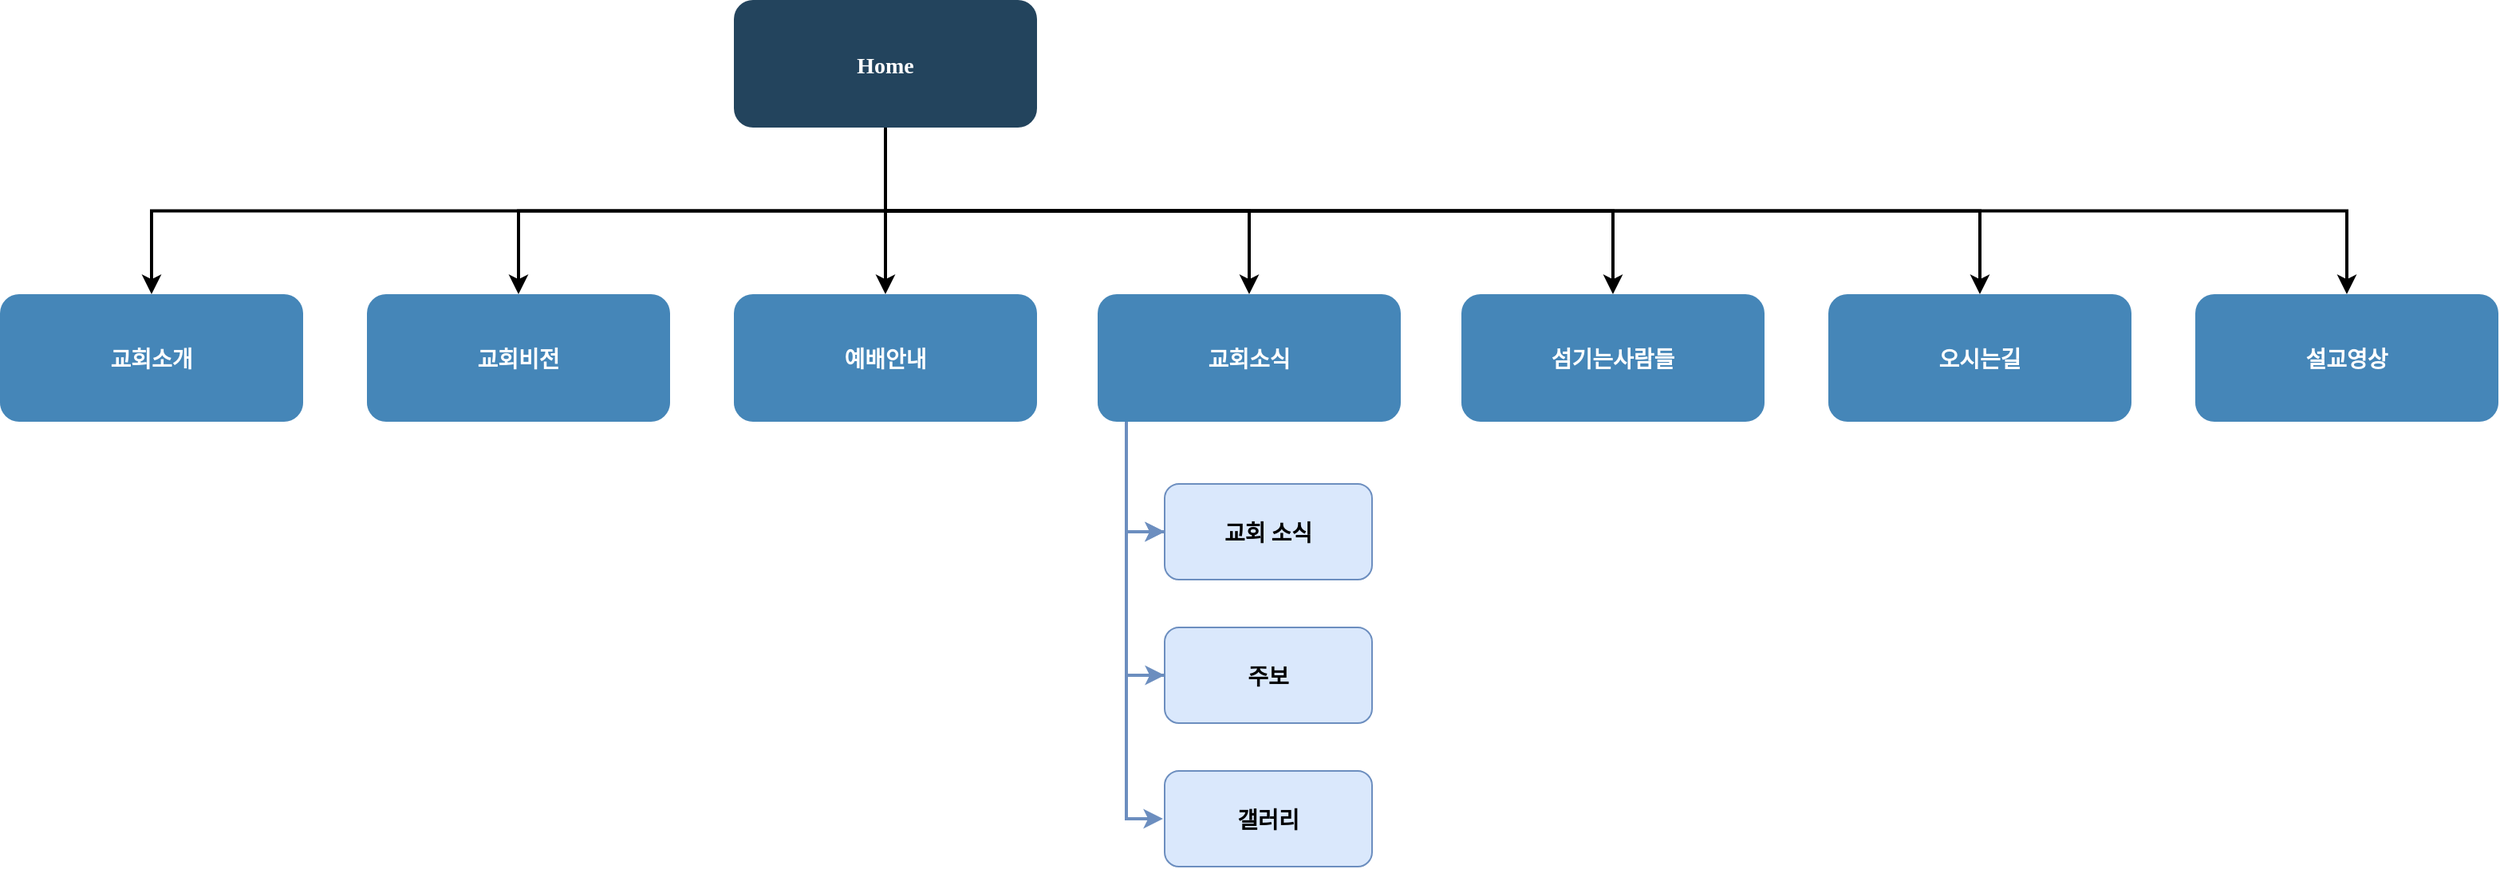 <mxfile version="21.2.1" type="device">
  <diagram name="Page-1" id="2c0d36ab-eaac-3732-788b-9136903baeff">
    <mxGraphModel dx="1235" dy="646" grid="1" gridSize="10" guides="1" tooltips="1" connect="1" arrows="1" fold="1" page="1" pageScale="1.5" pageWidth="1169" pageHeight="827" background="none" math="0" shadow="0">
      <root>
        <mxCell id="0" />
        <mxCell id="1" parent="0" />
        <mxCell id="GwJ2g9Za8bwIHdjVY_Io-130" style="edgeStyle=orthogonalEdgeStyle;rounded=0;orthogonalLoop=1;jettySize=auto;html=1;exitX=0.5;exitY=1;exitDx=0;exitDy=0;entryX=0.5;entryY=0;entryDx=0;entryDy=0;strokeWidth=2;" parent="1" source="2" target="13" edge="1">
          <mxGeometry relative="1" as="geometry" />
        </mxCell>
        <mxCell id="GwJ2g9Za8bwIHdjVY_Io-131" style="edgeStyle=orthogonalEdgeStyle;rounded=0;orthogonalLoop=1;jettySize=auto;html=1;exitX=0.5;exitY=1;exitDx=0;exitDy=0;entryX=0.5;entryY=0;entryDx=0;entryDy=0;strokeWidth=2;" parent="1" source="2" target="12" edge="1">
          <mxGeometry relative="1" as="geometry" />
        </mxCell>
        <mxCell id="GwJ2g9Za8bwIHdjVY_Io-132" style="edgeStyle=orthogonalEdgeStyle;rounded=0;orthogonalLoop=1;jettySize=auto;html=1;exitX=0.5;exitY=1;exitDx=0;exitDy=0;strokeWidth=2;" parent="1" source="2" target="PegOi6qq_aGEcc1jAVn3-132" edge="1">
          <mxGeometry relative="1" as="geometry" />
        </mxCell>
        <mxCell id="GwJ2g9Za8bwIHdjVY_Io-133" style="edgeStyle=orthogonalEdgeStyle;rounded=0;orthogonalLoop=1;jettySize=auto;html=1;exitX=0.5;exitY=1;exitDx=0;exitDy=0;entryX=0.5;entryY=0;entryDx=0;entryDy=0;strokeWidth=2;" parent="1" source="2" target="GwJ2g9Za8bwIHdjVY_Io-119" edge="1">
          <mxGeometry relative="1" as="geometry" />
        </mxCell>
        <mxCell id="GwJ2g9Za8bwIHdjVY_Io-134" style="edgeStyle=orthogonalEdgeStyle;rounded=0;orthogonalLoop=1;jettySize=auto;html=1;exitX=0.5;exitY=1;exitDx=0;exitDy=0;strokeWidth=2;" parent="1" source="2" target="10" edge="1">
          <mxGeometry relative="1" as="geometry" />
        </mxCell>
        <mxCell id="2" value="Home" style="rounded=1;fillColor=#23445D;gradientColor=none;strokeColor=none;fontColor=#FFFFFF;fontStyle=1;fontFamily=Tahoma;fontSize=14" parent="1" vertex="1">
          <mxGeometry x="500" y="40" width="190" height="80" as="geometry" />
        </mxCell>
        <mxCell id="10" value="섬기는사람들" style="rounded=1;fillColor=#4586B8;gradientColor=none;strokeColor=none;fontColor=#FFFFFF;fontStyle=1;fontFamily=Tahoma;fontSize=14" parent="1" vertex="1">
          <mxGeometry x="956" y="224.5" width="190" height="80" as="geometry" />
        </mxCell>
        <mxCell id="12" value="교회비전" style="rounded=1;fillColor=#4586B8;gradientColor=none;strokeColor=none;fontColor=#FFFFFF;fontStyle=1;fontFamily=Tahoma;fontSize=14" parent="1" vertex="1">
          <mxGeometry x="270.0" y="224.5" width="190" height="80" as="geometry" />
        </mxCell>
        <mxCell id="13" value="교회소개" style="rounded=1;fillColor=#4586B8;gradientColor=none;strokeColor=none;fontColor=#FFFFFF;fontStyle=1;fontFamily=Tahoma;fontSize=14" parent="1" vertex="1">
          <mxGeometry x="40" y="224.5" width="190" height="80" as="geometry" />
        </mxCell>
        <mxCell id="PegOi6qq_aGEcc1jAVn3-132" value="예배안내" style="rounded=1;fillColor=#4586B8;gradientColor=none;strokeColor=none;fontColor=#FFFFFF;fontStyle=1;fontFamily=Tahoma;fontSize=14" parent="1" vertex="1">
          <mxGeometry x="500" y="224.5" width="190" height="80" as="geometry" />
        </mxCell>
        <mxCell id="GwJ2g9Za8bwIHdjVY_Io-138" style="edgeStyle=orthogonalEdgeStyle;rounded=0;orthogonalLoop=1;jettySize=auto;html=1;exitX=0.25;exitY=1;exitDx=0;exitDy=0;entryX=0;entryY=0.5;entryDx=0;entryDy=0;strokeWidth=2;fillColor=#dae8fc;strokeColor=#6c8ebf;" parent="1" source="GwJ2g9Za8bwIHdjVY_Io-119" target="GwJ2g9Za8bwIHdjVY_Io-121" edge="1">
          <mxGeometry relative="1" as="geometry">
            <Array as="points">
              <mxPoint x="776" y="300" />
              <mxPoint x="746" y="300" />
              <mxPoint x="746" y="374" />
            </Array>
          </mxGeometry>
        </mxCell>
        <mxCell id="GwJ2g9Za8bwIHdjVY_Io-119" value="교회소식" style="rounded=1;fillColor=#4586B8;gradientColor=none;strokeColor=none;fontColor=#FFFFFF;fontStyle=1;fontFamily=Tahoma;fontSize=14" parent="1" vertex="1">
          <mxGeometry x="728" y="224.5" width="190" height="80" as="geometry" />
        </mxCell>
        <mxCell id="GwJ2g9Za8bwIHdjVY_Io-120" style="edgeStyle=orthogonalEdgeStyle;rounded=0;orthogonalLoop=1;jettySize=auto;html=1;exitX=0;exitY=0.5;exitDx=0;exitDy=0;entryX=0;entryY=0.5;entryDx=0;entryDy=0;strokeWidth=2;fillColor=#dae8fc;strokeColor=#6c8ebf;" parent="1" edge="1">
          <mxGeometry relative="1" as="geometry">
            <mxPoint x="769" y="373.5" as="sourcePoint" />
            <mxPoint x="769" y="553.5" as="targetPoint" />
            <Array as="points">
              <mxPoint x="746" y="374" />
              <mxPoint x="746" y="554" />
            </Array>
          </mxGeometry>
        </mxCell>
        <mxCell id="GwJ2g9Za8bwIHdjVY_Io-121" value="교회 소식" style="rounded=1;fillColor=#dae8fc;strokeColor=#6c8ebf;fontStyle=1;fontFamily=Tahoma;fontSize=14;" parent="1" vertex="1">
          <mxGeometry x="770" y="343.5" width="130" height="60" as="geometry" />
        </mxCell>
        <mxCell id="GwJ2g9Za8bwIHdjVY_Io-128" style="edgeStyle=orthogonalEdgeStyle;rounded=0;orthogonalLoop=1;jettySize=auto;html=1;exitX=0;exitY=0.5;exitDx=0;exitDy=0;entryX=0;entryY=0.5;entryDx=0;entryDy=0;strokeWidth=2;fillColor=#dae8fc;strokeColor=#6c8ebf;" parent="1" source="GwJ2g9Za8bwIHdjVY_Io-122" target="GwJ2g9Za8bwIHdjVY_Io-121" edge="1">
          <mxGeometry relative="1" as="geometry">
            <Array as="points">
              <mxPoint x="746" y="464" />
              <mxPoint x="746" y="374" />
            </Array>
          </mxGeometry>
        </mxCell>
        <mxCell id="GwJ2g9Za8bwIHdjVY_Io-122" value="주보" style="rounded=1;fillColor=#dae8fc;strokeColor=#6c8ebf;fontStyle=1;fontFamily=Tahoma;fontSize=14;" parent="1" vertex="1">
          <mxGeometry x="770" y="433.5" width="130" height="60" as="geometry" />
        </mxCell>
        <mxCell id="GwJ2g9Za8bwIHdjVY_Io-123" value="" style="edgeStyle=elbowEdgeStyle;elbow=horizontal;strokeWidth=2;rounded=0;fillColor=#dae8fc;strokeColor=#6c8ebf;" parent="1" target="GwJ2g9Za8bwIHdjVY_Io-122" edge="1">
          <mxGeometry x="155" y="23.5" width="100" height="100" as="geometry">
            <mxPoint x="770" y="373.5" as="sourcePoint" />
            <mxPoint x="255" y="23.5" as="targetPoint" />
            <Array as="points">
              <mxPoint x="746" y="420" />
            </Array>
          </mxGeometry>
        </mxCell>
        <mxCell id="GwJ2g9Za8bwIHdjVY_Io-124" value="갤러리" style="rounded=1;fillColor=#dae8fc;strokeColor=#6c8ebf;fontStyle=1;fontFamily=Tahoma;fontSize=14;" parent="1" vertex="1">
          <mxGeometry x="770" y="523.5" width="130" height="60" as="geometry" />
        </mxCell>
        <mxCell id="Ka5hQ_6PfS1_v_SFMXNL-29" value="오시는길" style="rounded=1;fillColor=#4586B8;gradientColor=none;strokeColor=none;fontColor=#FFFFFF;fontStyle=1;fontFamily=Tahoma;fontSize=14" vertex="1" parent="1">
          <mxGeometry x="1186" y="224.5" width="190" height="80" as="geometry" />
        </mxCell>
        <mxCell id="Ka5hQ_6PfS1_v_SFMXNL-30" value="설교영상" style="rounded=1;fillColor=#4586B8;gradientColor=none;strokeColor=none;fontColor=#FFFFFF;fontStyle=1;fontFamily=Tahoma;fontSize=14" vertex="1" parent="1">
          <mxGeometry x="1416" y="224.5" width="190" height="80" as="geometry" />
        </mxCell>
        <mxCell id="Ka5hQ_6PfS1_v_SFMXNL-31" style="edgeStyle=orthogonalEdgeStyle;rounded=0;orthogonalLoop=1;jettySize=auto;html=1;exitX=0.5;exitY=1;exitDx=0;exitDy=0;strokeWidth=2;entryX=0.5;entryY=0;entryDx=0;entryDy=0;" edge="1" parent="1" source="2" target="Ka5hQ_6PfS1_v_SFMXNL-29">
          <mxGeometry relative="1" as="geometry">
            <mxPoint x="605" y="130" as="sourcePoint" />
            <mxPoint x="1061" y="235" as="targetPoint" />
          </mxGeometry>
        </mxCell>
        <mxCell id="Ka5hQ_6PfS1_v_SFMXNL-32" style="edgeStyle=orthogonalEdgeStyle;rounded=0;orthogonalLoop=1;jettySize=auto;html=1;exitX=0.5;exitY=1;exitDx=0;exitDy=0;strokeWidth=2;entryX=0.5;entryY=0;entryDx=0;entryDy=0;" edge="1" parent="1" source="2" target="Ka5hQ_6PfS1_v_SFMXNL-30">
          <mxGeometry relative="1" as="geometry">
            <mxPoint x="605" y="130" as="sourcePoint" />
            <mxPoint x="1291" y="235" as="targetPoint" />
          </mxGeometry>
        </mxCell>
      </root>
    </mxGraphModel>
  </diagram>
</mxfile>
